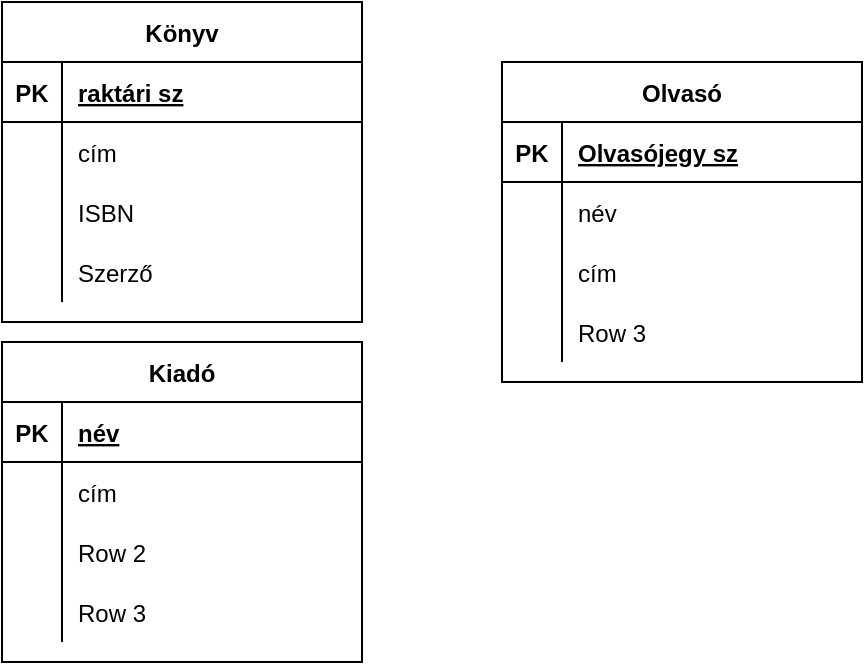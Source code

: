 <mxfile version="20.4.0" type="device"><diagram id="6chFXiCHaG1FC1rKLnVU" name="1 oldal"><mxGraphModel dx="1038" dy="1716" grid="1" gridSize="10" guides="1" tooltips="1" connect="1" arrows="1" fold="1" page="1" pageScale="1" pageWidth="827" pageHeight="1169" math="0" shadow="0"><root><mxCell id="0"/><mxCell id="1" parent="0"/><mxCell id="winVzmpI3OvNxJJU78JL-1" value="Könyv" style="shape=table;startSize=30;container=1;collapsible=1;childLayout=tableLayout;fixedRows=1;rowLines=0;fontStyle=1;align=center;resizeLast=1;html=0;" vertex="1" parent="1"><mxGeometry x="150" y="-460" width="180" height="160" as="geometry"/></mxCell><mxCell id="winVzmpI3OvNxJJU78JL-2" value="" style="shape=tableRow;horizontal=0;startSize=0;swimlaneHead=0;swimlaneBody=0;fillColor=none;collapsible=0;dropTarget=0;points=[[0,0.5],[1,0.5]];portConstraint=eastwest;top=0;left=0;right=0;bottom=1;html=0;" vertex="1" parent="winVzmpI3OvNxJJU78JL-1"><mxGeometry y="30" width="180" height="30" as="geometry"/></mxCell><mxCell id="winVzmpI3OvNxJJU78JL-3" value="PK" style="shape=partialRectangle;connectable=0;fillColor=none;top=0;left=0;bottom=0;right=0;fontStyle=1;overflow=hidden;html=0;" vertex="1" parent="winVzmpI3OvNxJJU78JL-2"><mxGeometry width="30" height="30" as="geometry"><mxRectangle width="30" height="30" as="alternateBounds"/></mxGeometry></mxCell><mxCell id="winVzmpI3OvNxJJU78JL-4" value="raktári sz" style="shape=partialRectangle;connectable=0;fillColor=none;top=0;left=0;bottom=0;right=0;align=left;spacingLeft=6;fontStyle=5;overflow=hidden;html=0;" vertex="1" parent="winVzmpI3OvNxJJU78JL-2"><mxGeometry x="30" width="150" height="30" as="geometry"><mxRectangle width="150" height="30" as="alternateBounds"/></mxGeometry></mxCell><mxCell id="winVzmpI3OvNxJJU78JL-5" value="" style="shape=tableRow;horizontal=0;startSize=0;swimlaneHead=0;swimlaneBody=0;fillColor=none;collapsible=0;dropTarget=0;points=[[0,0.5],[1,0.5]];portConstraint=eastwest;top=0;left=0;right=0;bottom=0;html=0;" vertex="1" parent="winVzmpI3OvNxJJU78JL-1"><mxGeometry y="60" width="180" height="30" as="geometry"/></mxCell><mxCell id="winVzmpI3OvNxJJU78JL-6" value="" style="shape=partialRectangle;connectable=0;fillColor=none;top=0;left=0;bottom=0;right=0;editable=1;overflow=hidden;html=0;" vertex="1" parent="winVzmpI3OvNxJJU78JL-5"><mxGeometry width="30" height="30" as="geometry"><mxRectangle width="30" height="30" as="alternateBounds"/></mxGeometry></mxCell><mxCell id="winVzmpI3OvNxJJU78JL-7" value="cím" style="shape=partialRectangle;connectable=0;fillColor=none;top=0;left=0;bottom=0;right=0;align=left;spacingLeft=6;overflow=hidden;html=0;" vertex="1" parent="winVzmpI3OvNxJJU78JL-5"><mxGeometry x="30" width="150" height="30" as="geometry"><mxRectangle width="150" height="30" as="alternateBounds"/></mxGeometry></mxCell><mxCell id="winVzmpI3OvNxJJU78JL-8" value="" style="shape=tableRow;horizontal=0;startSize=0;swimlaneHead=0;swimlaneBody=0;fillColor=none;collapsible=0;dropTarget=0;points=[[0,0.5],[1,0.5]];portConstraint=eastwest;top=0;left=0;right=0;bottom=0;html=0;" vertex="1" parent="winVzmpI3OvNxJJU78JL-1"><mxGeometry y="90" width="180" height="30" as="geometry"/></mxCell><mxCell id="winVzmpI3OvNxJJU78JL-9" value="" style="shape=partialRectangle;connectable=0;fillColor=none;top=0;left=0;bottom=0;right=0;editable=1;overflow=hidden;html=0;" vertex="1" parent="winVzmpI3OvNxJJU78JL-8"><mxGeometry width="30" height="30" as="geometry"><mxRectangle width="30" height="30" as="alternateBounds"/></mxGeometry></mxCell><mxCell id="winVzmpI3OvNxJJU78JL-10" value="ISBN" style="shape=partialRectangle;connectable=0;fillColor=none;top=0;left=0;bottom=0;right=0;align=left;spacingLeft=6;overflow=hidden;html=0;" vertex="1" parent="winVzmpI3OvNxJJU78JL-8"><mxGeometry x="30" width="150" height="30" as="geometry"><mxRectangle width="150" height="30" as="alternateBounds"/></mxGeometry></mxCell><mxCell id="winVzmpI3OvNxJJU78JL-11" value="" style="shape=tableRow;horizontal=0;startSize=0;swimlaneHead=0;swimlaneBody=0;fillColor=none;collapsible=0;dropTarget=0;points=[[0,0.5],[1,0.5]];portConstraint=eastwest;top=0;left=0;right=0;bottom=0;html=0;" vertex="1" parent="winVzmpI3OvNxJJU78JL-1"><mxGeometry y="120" width="180" height="30" as="geometry"/></mxCell><mxCell id="winVzmpI3OvNxJJU78JL-12" value="" style="shape=partialRectangle;connectable=0;fillColor=none;top=0;left=0;bottom=0;right=0;editable=1;overflow=hidden;html=0;" vertex="1" parent="winVzmpI3OvNxJJU78JL-11"><mxGeometry width="30" height="30" as="geometry"><mxRectangle width="30" height="30" as="alternateBounds"/></mxGeometry></mxCell><mxCell id="winVzmpI3OvNxJJU78JL-13" value="Szerző" style="shape=partialRectangle;connectable=0;fillColor=none;top=0;left=0;bottom=0;right=0;align=left;spacingLeft=6;overflow=hidden;html=0;" vertex="1" parent="winVzmpI3OvNxJJU78JL-11"><mxGeometry x="30" width="150" height="30" as="geometry"><mxRectangle width="150" height="30" as="alternateBounds"/></mxGeometry></mxCell><mxCell id="winVzmpI3OvNxJJU78JL-17" value="Olvasó" style="shape=table;startSize=30;container=1;collapsible=1;childLayout=tableLayout;fixedRows=1;rowLines=0;fontStyle=1;align=center;resizeLast=1;html=0;" vertex="1" parent="1"><mxGeometry x="400" y="-430" width="180" height="160" as="geometry"/></mxCell><mxCell id="winVzmpI3OvNxJJU78JL-18" value="" style="shape=tableRow;horizontal=0;startSize=0;swimlaneHead=0;swimlaneBody=0;fillColor=none;collapsible=0;dropTarget=0;points=[[0,0.5],[1,0.5]];portConstraint=eastwest;top=0;left=0;right=0;bottom=1;html=0;" vertex="1" parent="winVzmpI3OvNxJJU78JL-17"><mxGeometry y="30" width="180" height="30" as="geometry"/></mxCell><mxCell id="winVzmpI3OvNxJJU78JL-19" value="PK" style="shape=partialRectangle;connectable=0;fillColor=none;top=0;left=0;bottom=0;right=0;fontStyle=1;overflow=hidden;html=0;" vertex="1" parent="winVzmpI3OvNxJJU78JL-18"><mxGeometry width="30" height="30" as="geometry"><mxRectangle width="30" height="30" as="alternateBounds"/></mxGeometry></mxCell><mxCell id="winVzmpI3OvNxJJU78JL-20" value="Olvasójegy sz" style="shape=partialRectangle;connectable=0;fillColor=none;top=0;left=0;bottom=0;right=0;align=left;spacingLeft=6;fontStyle=5;overflow=hidden;html=0;" vertex="1" parent="winVzmpI3OvNxJJU78JL-18"><mxGeometry x="30" width="150" height="30" as="geometry"><mxRectangle width="150" height="30" as="alternateBounds"/></mxGeometry></mxCell><mxCell id="winVzmpI3OvNxJJU78JL-21" value="" style="shape=tableRow;horizontal=0;startSize=0;swimlaneHead=0;swimlaneBody=0;fillColor=none;collapsible=0;dropTarget=0;points=[[0,0.5],[1,0.5]];portConstraint=eastwest;top=0;left=0;right=0;bottom=0;html=0;" vertex="1" parent="winVzmpI3OvNxJJU78JL-17"><mxGeometry y="60" width="180" height="30" as="geometry"/></mxCell><mxCell id="winVzmpI3OvNxJJU78JL-22" value="" style="shape=partialRectangle;connectable=0;fillColor=none;top=0;left=0;bottom=0;right=0;editable=1;overflow=hidden;html=0;" vertex="1" parent="winVzmpI3OvNxJJU78JL-21"><mxGeometry width="30" height="30" as="geometry"><mxRectangle width="30" height="30" as="alternateBounds"/></mxGeometry></mxCell><mxCell id="winVzmpI3OvNxJJU78JL-23" value="név" style="shape=partialRectangle;connectable=0;fillColor=none;top=0;left=0;bottom=0;right=0;align=left;spacingLeft=6;overflow=hidden;html=0;" vertex="1" parent="winVzmpI3OvNxJJU78JL-21"><mxGeometry x="30" width="150" height="30" as="geometry"><mxRectangle width="150" height="30" as="alternateBounds"/></mxGeometry></mxCell><mxCell id="winVzmpI3OvNxJJU78JL-24" value="" style="shape=tableRow;horizontal=0;startSize=0;swimlaneHead=0;swimlaneBody=0;fillColor=none;collapsible=0;dropTarget=0;points=[[0,0.5],[1,0.5]];portConstraint=eastwest;top=0;left=0;right=0;bottom=0;html=0;" vertex="1" parent="winVzmpI3OvNxJJU78JL-17"><mxGeometry y="90" width="180" height="30" as="geometry"/></mxCell><mxCell id="winVzmpI3OvNxJJU78JL-25" value="" style="shape=partialRectangle;connectable=0;fillColor=none;top=0;left=0;bottom=0;right=0;editable=1;overflow=hidden;html=0;" vertex="1" parent="winVzmpI3OvNxJJU78JL-24"><mxGeometry width="30" height="30" as="geometry"><mxRectangle width="30" height="30" as="alternateBounds"/></mxGeometry></mxCell><mxCell id="winVzmpI3OvNxJJU78JL-26" value="cím" style="shape=partialRectangle;connectable=0;fillColor=none;top=0;left=0;bottom=0;right=0;align=left;spacingLeft=6;overflow=hidden;html=0;" vertex="1" parent="winVzmpI3OvNxJJU78JL-24"><mxGeometry x="30" width="150" height="30" as="geometry"><mxRectangle width="150" height="30" as="alternateBounds"/></mxGeometry></mxCell><mxCell id="winVzmpI3OvNxJJU78JL-27" value="" style="shape=tableRow;horizontal=0;startSize=0;swimlaneHead=0;swimlaneBody=0;fillColor=none;collapsible=0;dropTarget=0;points=[[0,0.5],[1,0.5]];portConstraint=eastwest;top=0;left=0;right=0;bottom=0;html=0;" vertex="1" parent="winVzmpI3OvNxJJU78JL-17"><mxGeometry y="120" width="180" height="30" as="geometry"/></mxCell><mxCell id="winVzmpI3OvNxJJU78JL-28" value="" style="shape=partialRectangle;connectable=0;fillColor=none;top=0;left=0;bottom=0;right=0;editable=1;overflow=hidden;html=0;" vertex="1" parent="winVzmpI3OvNxJJU78JL-27"><mxGeometry width="30" height="30" as="geometry"><mxRectangle width="30" height="30" as="alternateBounds"/></mxGeometry></mxCell><mxCell id="winVzmpI3OvNxJJU78JL-29" value="Row 3" style="shape=partialRectangle;connectable=0;fillColor=none;top=0;left=0;bottom=0;right=0;align=left;spacingLeft=6;overflow=hidden;html=0;" vertex="1" parent="winVzmpI3OvNxJJU78JL-27"><mxGeometry x="30" width="150" height="30" as="geometry"><mxRectangle width="150" height="30" as="alternateBounds"/></mxGeometry></mxCell><mxCell id="winVzmpI3OvNxJJU78JL-30" value="Kiadó" style="shape=table;startSize=30;container=1;collapsible=1;childLayout=tableLayout;fixedRows=1;rowLines=0;fontStyle=1;align=center;resizeLast=1;html=0;" vertex="1" parent="1"><mxGeometry x="150" y="-290" width="180" height="160" as="geometry"/></mxCell><mxCell id="winVzmpI3OvNxJJU78JL-31" value="" style="shape=tableRow;horizontal=0;startSize=0;swimlaneHead=0;swimlaneBody=0;fillColor=none;collapsible=0;dropTarget=0;points=[[0,0.5],[1,0.5]];portConstraint=eastwest;top=0;left=0;right=0;bottom=1;html=0;" vertex="1" parent="winVzmpI3OvNxJJU78JL-30"><mxGeometry y="30" width="180" height="30" as="geometry"/></mxCell><mxCell id="winVzmpI3OvNxJJU78JL-32" value="PK" style="shape=partialRectangle;connectable=0;fillColor=none;top=0;left=0;bottom=0;right=0;fontStyle=1;overflow=hidden;html=0;" vertex="1" parent="winVzmpI3OvNxJJU78JL-31"><mxGeometry width="30" height="30" as="geometry"><mxRectangle width="30" height="30" as="alternateBounds"/></mxGeometry></mxCell><mxCell id="winVzmpI3OvNxJJU78JL-33" value="név" style="shape=partialRectangle;connectable=0;fillColor=none;top=0;left=0;bottom=0;right=0;align=left;spacingLeft=6;fontStyle=5;overflow=hidden;html=0;" vertex="1" parent="winVzmpI3OvNxJJU78JL-31"><mxGeometry x="30" width="150" height="30" as="geometry"><mxRectangle width="150" height="30" as="alternateBounds"/></mxGeometry></mxCell><mxCell id="winVzmpI3OvNxJJU78JL-34" value="" style="shape=tableRow;horizontal=0;startSize=0;swimlaneHead=0;swimlaneBody=0;fillColor=none;collapsible=0;dropTarget=0;points=[[0,0.5],[1,0.5]];portConstraint=eastwest;top=0;left=0;right=0;bottom=0;html=0;" vertex="1" parent="winVzmpI3OvNxJJU78JL-30"><mxGeometry y="60" width="180" height="30" as="geometry"/></mxCell><mxCell id="winVzmpI3OvNxJJU78JL-35" value="" style="shape=partialRectangle;connectable=0;fillColor=none;top=0;left=0;bottom=0;right=0;editable=1;overflow=hidden;html=0;" vertex="1" parent="winVzmpI3OvNxJJU78JL-34"><mxGeometry width="30" height="30" as="geometry"><mxRectangle width="30" height="30" as="alternateBounds"/></mxGeometry></mxCell><mxCell id="winVzmpI3OvNxJJU78JL-36" value="cím" style="shape=partialRectangle;connectable=0;fillColor=none;top=0;left=0;bottom=0;right=0;align=left;spacingLeft=6;overflow=hidden;html=0;" vertex="1" parent="winVzmpI3OvNxJJU78JL-34"><mxGeometry x="30" width="150" height="30" as="geometry"><mxRectangle width="150" height="30" as="alternateBounds"/></mxGeometry></mxCell><mxCell id="winVzmpI3OvNxJJU78JL-37" value="" style="shape=tableRow;horizontal=0;startSize=0;swimlaneHead=0;swimlaneBody=0;fillColor=none;collapsible=0;dropTarget=0;points=[[0,0.5],[1,0.5]];portConstraint=eastwest;top=0;left=0;right=0;bottom=0;html=0;" vertex="1" parent="winVzmpI3OvNxJJU78JL-30"><mxGeometry y="90" width="180" height="30" as="geometry"/></mxCell><mxCell id="winVzmpI3OvNxJJU78JL-38" value="" style="shape=partialRectangle;connectable=0;fillColor=none;top=0;left=0;bottom=0;right=0;editable=1;overflow=hidden;html=0;" vertex="1" parent="winVzmpI3OvNxJJU78JL-37"><mxGeometry width="30" height="30" as="geometry"><mxRectangle width="30" height="30" as="alternateBounds"/></mxGeometry></mxCell><mxCell id="winVzmpI3OvNxJJU78JL-39" value="Row 2" style="shape=partialRectangle;connectable=0;fillColor=none;top=0;left=0;bottom=0;right=0;align=left;spacingLeft=6;overflow=hidden;html=0;" vertex="1" parent="winVzmpI3OvNxJJU78JL-37"><mxGeometry x="30" width="150" height="30" as="geometry"><mxRectangle width="150" height="30" as="alternateBounds"/></mxGeometry></mxCell><mxCell id="winVzmpI3OvNxJJU78JL-40" value="" style="shape=tableRow;horizontal=0;startSize=0;swimlaneHead=0;swimlaneBody=0;fillColor=none;collapsible=0;dropTarget=0;points=[[0,0.5],[1,0.5]];portConstraint=eastwest;top=0;left=0;right=0;bottom=0;html=0;" vertex="1" parent="winVzmpI3OvNxJJU78JL-30"><mxGeometry y="120" width="180" height="30" as="geometry"/></mxCell><mxCell id="winVzmpI3OvNxJJU78JL-41" value="" style="shape=partialRectangle;connectable=0;fillColor=none;top=0;left=0;bottom=0;right=0;editable=1;overflow=hidden;html=0;" vertex="1" parent="winVzmpI3OvNxJJU78JL-40"><mxGeometry width="30" height="30" as="geometry"><mxRectangle width="30" height="30" as="alternateBounds"/></mxGeometry></mxCell><mxCell id="winVzmpI3OvNxJJU78JL-42" value="Row 3" style="shape=partialRectangle;connectable=0;fillColor=none;top=0;left=0;bottom=0;right=0;align=left;spacingLeft=6;overflow=hidden;html=0;" vertex="1" parent="winVzmpI3OvNxJJU78JL-40"><mxGeometry x="30" width="150" height="30" as="geometry"><mxRectangle width="150" height="30" as="alternateBounds"/></mxGeometry></mxCell></root></mxGraphModel></diagram></mxfile>
